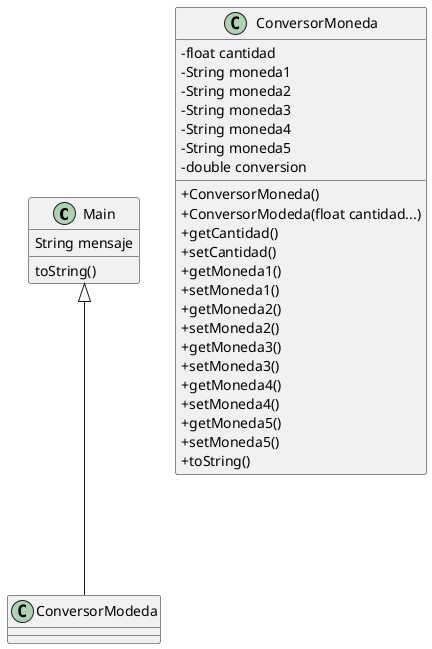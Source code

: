 @startuml
skinparam classAttributeIconSize 0

class Main {
    String mensaje
    toString()
}

class ConversorMoneda {
    - float cantidad
    - String moneda1
    - String moneda2
    - String moneda3
    - String moneda4
    - String moneda5
    - double conversion
    + ConversorMoneda()
    + ConversorModeda(float cantidad...)
    + getCantidad()
    + setCantidad()
    + getMoneda1()
    + setMoneda1()
    + getMoneda2()
    + setMoneda2()
    + getMoneda3()
    + setMoneda3()
    + getMoneda4()
    + setMoneda4()
    + getMoneda5()
    + setMoneda5()
    + toString()
}

Main <|--- ConversorModeda
@enduml